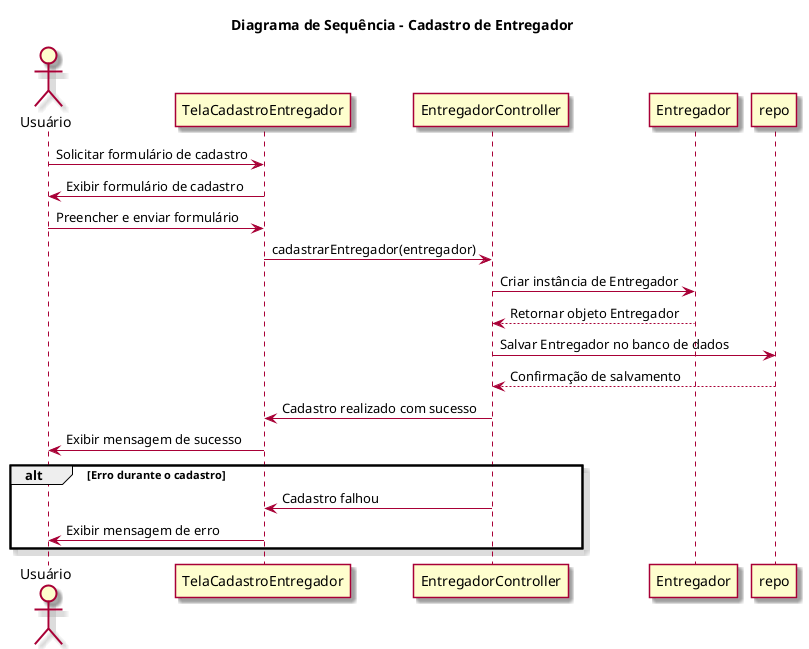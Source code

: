 @startuml
skin rose

title Diagrama de Sequência - Cadastro de Entregador

actor Usuário as usr
participant TelaCadastroEntregador as view
participant EntregadorController as ctrl
participant Entregador as model

usr -> view : Solicitar formulário de cadastro
view -> usr : Exibir formulário de cadastro
usr -> view : Preencher e enviar formulário
view -> ctrl : cadastrarEntregador(entregador)
ctrl -> model : Criar instância de Entregador
model --> ctrl : Retornar objeto Entregador
ctrl -> repo : Salvar Entregador no banco de dados
repo --> ctrl : Confirmação de salvamento
ctrl -> view : Cadastro realizado com sucesso
view -> usr : Exibir mensagem de sucesso

alt Erro durante o cadastro
    ctrl -> view : Cadastro falhou
    view -> usr : Exibir mensagem de erro
end

@enduml
